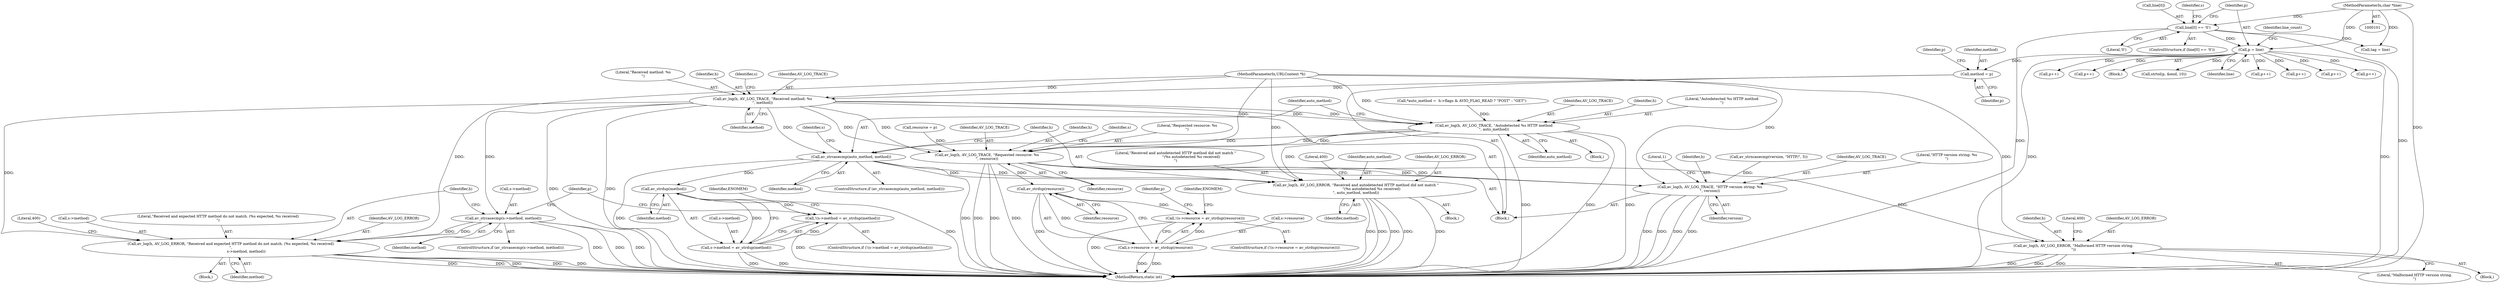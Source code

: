 digraph "0_FFmpeg_2a05c8f813de6f2278827734bf8102291e7484aa_7@pointer" {
"1000158" [label="(Call,method = p)"];
"1000145" [label="(Call,p = line)"];
"1000132" [label="(Call,line[0] == '\0')"];
"1000103" [label="(MethodParameterIn,char *line)"];
"1000176" [label="(Call,av_log(h, AV_LOG_TRACE, \"Received method: %s\n\", method))"];
"1000187" [label="(Call,av_strcasecmp(s->method, method))"];
"1000193" [label="(Call,av_log(h, AV_LOG_ERROR, \"Received and expected HTTP method do not match. (%s expected, %s received)\n\",\n                           s->method, method))"];
"1000208" [label="(Call,av_log(h, AV_LOG_TRACE, \"Autodetected %s HTTP method\n\", auto_method))"];
"1000214" [label="(Call,av_strcasecmp(auto_method, method))"];
"1000218" [label="(Call,av_log(h, AV_LOG_ERROR, \"Received and autodetected HTTP method did not match \"\n                           \"(%s autodetected %s received)\n\", auto_method, method))"];
"1000235" [label="(Call,av_strdup(method))"];
"1000230" [label="(Call,!(s->method = av_strdup(method)))"];
"1000231" [label="(Call,s->method = av_strdup(method))"];
"1000261" [label="(Call,av_log(h, AV_LOG_TRACE, \"Requested resource: %s\n\", resource))"];
"1000272" [label="(Call,av_strdup(resource))"];
"1000267" [label="(Call,!(s->resource = av_strdup(resource)))"];
"1000268" [label="(Call,s->resource = av_strdup(resource))"];
"1000306" [label="(Call,av_log(h, AV_LOG_ERROR, \"Malformed HTTP version string.\n\"))"];
"1000315" [label="(Call,av_log(h, AV_LOG_TRACE, \"HTTP version string: %s\n\", version))"];
"1000381" [label="(Call,p++)"];
"1000246" [label="(Call,resource = p)"];
"1000195" [label="(Identifier,AV_LOG_ERROR)"];
"1000180" [label="(Identifier,method)"];
"1000272" [label="(Call,av_strdup(resource))"];
"1000140" [label="(Identifier,s)"];
"1000103" [label="(MethodParameterIn,char *line)"];
"1000235" [label="(Call,av_strdup(method))"];
"1000267" [label="(Call,!(s->resource = av_strdup(resource)))"];
"1000266" [label="(ControlStructure,if (!(s->resource = av_strdup(resource))))"];
"1000177" [label="(Identifier,h)"];
"1000150" [label="(Identifier,line_count)"];
"1000317" [label="(Identifier,AV_LOG_TRACE)"];
"1000192" [label="(Block,)"];
"1000216" [label="(Identifier,method)"];
"1000239" [label="(Identifier,ENOMEM)"];
"1000169" [label="(Call,p++)"];
"1000106" [label="(Block,)"];
"1000280" [label="(Identifier,p)"];
"1000394" [label="(Call,tag = line)"];
"1000145" [label="(Call,p = line)"];
"1000276" [label="(Identifier,ENOMEM)"];
"1000193" [label="(Call,av_log(h, AV_LOG_ERROR, \"Received and expected HTTP method do not match. (%s expected, %s received)\n\",\n                           s->method, method))"];
"1000212" [label="(Identifier,auto_method)"];
"1000318" [label="(Literal,\"HTTP version string: %s\n\")"];
"1000236" [label="(Identifier,method)"];
"1000217" [label="(Block,)"];
"1000114" [label="(Call,*auto_method =  h->flags & AVIO_FLAG_READ ? \"POST\" : \"GET\")"];
"1000684" [label="(MethodReturn,static int)"];
"1000213" [label="(ControlStructure,if (av_strcasecmp(auto_method, method)))"];
"1000194" [label="(Identifier,h)"];
"1000210" [label="(Identifier,AV_LOG_TRACE)"];
"1000226" [label="(Literal,400)"];
"1000344" [label="(Call,strtol(p, &end, 10))"];
"1000183" [label="(Identifier,s)"];
"1000265" [label="(Identifier,resource)"];
"1000261" [label="(Call,av_log(h, AV_LOG_TRACE, \"Requested resource: %s\n\", resource))"];
"1000203" [label="(Literal,400)"];
"1000312" [label="(Literal,400)"];
"1000176" [label="(Call,av_log(h, AV_LOG_TRACE, \"Received method: %s\n\", method))"];
"1000233" [label="(Identifier,s)"];
"1000219" [label="(Identifier,h)"];
"1000147" [label="(Identifier,line)"];
"1000232" [label="(Call,s->method)"];
"1000209" [label="(Identifier,h)"];
"1000222" [label="(Identifier,auto_method)"];
"1000229" [label="(ControlStructure,if (!(s->method = av_strdup(method))))"];
"1000683" [label="(Literal,1)"];
"1000220" [label="(Identifier,AV_LOG_ERROR)"];
"1000305" [label="(Block,)"];
"1000207" [label="(Block,)"];
"1000263" [label="(Identifier,AV_LOG_TRACE)"];
"1000132" [label="(Call,line[0] == '\0')"];
"1000158" [label="(Call,method = p)"];
"1000214" [label="(Call,av_strcasecmp(auto_method, method))"];
"1000269" [label="(Call,s->resource)"];
"1000191" [label="(Identifier,method)"];
"1000188" [label="(Call,s->method)"];
"1000262" [label="(Identifier,h)"];
"1000268" [label="(Call,s->resource = av_strdup(resource))"];
"1000315" [label="(Call,av_log(h, AV_LOG_TRACE, \"HTTP version string: %s\n\", version))"];
"1000173" [label="(Call,p++)"];
"1000270" [label="(Identifier,s)"];
"1000223" [label="(Identifier,method)"];
"1000308" [label="(Identifier,AV_LOG_ERROR)"];
"1000164" [label="(Identifier,p)"];
"1000397" [label="(Call,p++)"];
"1000309" [label="(Literal,\"Malformed HTTP version string.\n\")"];
"1000197" [label="(Call,s->method)"];
"1000211" [label="(Literal,\"Autodetected %s HTTP method\n\")"];
"1000187" [label="(Call,av_strcasecmp(s->method, method))"];
"1000196" [label="(Literal,\"Received and expected HTTP method do not match. (%s expected, %s received)\n\")"];
"1000102" [label="(MethodParameterIn,URLContext *h)"];
"1000231" [label="(Call,s->method = av_strdup(method))"];
"1000307" [label="(Identifier,h)"];
"1000146" [label="(Identifier,p)"];
"1000338" [label="(Call,p++)"];
"1000243" [label="(Identifier,p)"];
"1000157" [label="(Block,)"];
"1000200" [label="(Identifier,method)"];
"1000316" [label="(Identifier,h)"];
"1000273" [label="(Identifier,resource)"];
"1000186" [label="(ControlStructure,if (av_strcasecmp(s->method, method)))"];
"1000136" [label="(Literal,'\0')"];
"1000319" [label="(Identifier,version)"];
"1000332" [label="(Call,p++)"];
"1000301" [label="(Call,av_strncasecmp(version, \"HTTP/\", 5))"];
"1000160" [label="(Identifier,p)"];
"1000131" [label="(ControlStructure,if (line[0] == '\0'))"];
"1000133" [label="(Call,line[0])"];
"1000221" [label="(Literal,\"Received and autodetected HTTP method did not match \"\n                           \"(%s autodetected %s received)\n\")"];
"1000230" [label="(Call,!(s->method = av_strdup(method)))"];
"1000178" [label="(Identifier,AV_LOG_TRACE)"];
"1000306" [label="(Call,av_log(h, AV_LOG_ERROR, \"Malformed HTTP version string.\n\"))"];
"1000264" [label="(Literal,\"Requested resource: %s\n\")"];
"1000159" [label="(Identifier,method)"];
"1000208" [label="(Call,av_log(h, AV_LOG_TRACE, \"Autodetected %s HTTP method\n\", auto_method))"];
"1000218" [label="(Call,av_log(h, AV_LOG_ERROR, \"Received and autodetected HTTP method did not match \"\n                           \"(%s autodetected %s received)\n\", auto_method, method))"];
"1000179" [label="(Literal,\"Received method: %s\n\")"];
"1000215" [label="(Identifier,auto_method)"];
"1000158" -> "1000157"  [label="AST: "];
"1000158" -> "1000160"  [label="CFG: "];
"1000159" -> "1000158"  [label="AST: "];
"1000160" -> "1000158"  [label="AST: "];
"1000164" -> "1000158"  [label="CFG: "];
"1000145" -> "1000158"  [label="DDG: "];
"1000158" -> "1000176"  [label="DDG: "];
"1000145" -> "1000106"  [label="AST: "];
"1000145" -> "1000147"  [label="CFG: "];
"1000146" -> "1000145"  [label="AST: "];
"1000147" -> "1000145"  [label="AST: "];
"1000150" -> "1000145"  [label="CFG: "];
"1000145" -> "1000684"  [label="DDG: "];
"1000145" -> "1000684"  [label="DDG: "];
"1000132" -> "1000145"  [label="DDG: "];
"1000103" -> "1000145"  [label="DDG: "];
"1000145" -> "1000169"  [label="DDG: "];
"1000145" -> "1000173"  [label="DDG: "];
"1000145" -> "1000332"  [label="DDG: "];
"1000145" -> "1000338"  [label="DDG: "];
"1000145" -> "1000344"  [label="DDG: "];
"1000145" -> "1000381"  [label="DDG: "];
"1000145" -> "1000397"  [label="DDG: "];
"1000132" -> "1000131"  [label="AST: "];
"1000132" -> "1000136"  [label="CFG: "];
"1000133" -> "1000132"  [label="AST: "];
"1000136" -> "1000132"  [label="AST: "];
"1000140" -> "1000132"  [label="CFG: "];
"1000146" -> "1000132"  [label="CFG: "];
"1000132" -> "1000684"  [label="DDG: "];
"1000132" -> "1000684"  [label="DDG: "];
"1000103" -> "1000132"  [label="DDG: "];
"1000132" -> "1000394"  [label="DDG: "];
"1000103" -> "1000101"  [label="AST: "];
"1000103" -> "1000684"  [label="DDG: "];
"1000103" -> "1000394"  [label="DDG: "];
"1000176" -> "1000157"  [label="AST: "];
"1000176" -> "1000180"  [label="CFG: "];
"1000177" -> "1000176"  [label="AST: "];
"1000178" -> "1000176"  [label="AST: "];
"1000179" -> "1000176"  [label="AST: "];
"1000180" -> "1000176"  [label="AST: "];
"1000183" -> "1000176"  [label="CFG: "];
"1000176" -> "1000684"  [label="DDG: "];
"1000176" -> "1000684"  [label="DDG: "];
"1000102" -> "1000176"  [label="DDG: "];
"1000176" -> "1000187"  [label="DDG: "];
"1000176" -> "1000193"  [label="DDG: "];
"1000176" -> "1000208"  [label="DDG: "];
"1000176" -> "1000208"  [label="DDG: "];
"1000176" -> "1000214"  [label="DDG: "];
"1000176" -> "1000261"  [label="DDG: "];
"1000176" -> "1000261"  [label="DDG: "];
"1000187" -> "1000186"  [label="AST: "];
"1000187" -> "1000191"  [label="CFG: "];
"1000188" -> "1000187"  [label="AST: "];
"1000191" -> "1000187"  [label="AST: "];
"1000194" -> "1000187"  [label="CFG: "];
"1000243" -> "1000187"  [label="CFG: "];
"1000187" -> "1000684"  [label="DDG: "];
"1000187" -> "1000684"  [label="DDG: "];
"1000187" -> "1000684"  [label="DDG: "];
"1000187" -> "1000193"  [label="DDG: "];
"1000187" -> "1000193"  [label="DDG: "];
"1000193" -> "1000192"  [label="AST: "];
"1000193" -> "1000200"  [label="CFG: "];
"1000194" -> "1000193"  [label="AST: "];
"1000195" -> "1000193"  [label="AST: "];
"1000196" -> "1000193"  [label="AST: "];
"1000197" -> "1000193"  [label="AST: "];
"1000200" -> "1000193"  [label="AST: "];
"1000203" -> "1000193"  [label="CFG: "];
"1000193" -> "1000684"  [label="DDG: "];
"1000193" -> "1000684"  [label="DDG: "];
"1000193" -> "1000684"  [label="DDG: "];
"1000193" -> "1000684"  [label="DDG: "];
"1000193" -> "1000684"  [label="DDG: "];
"1000102" -> "1000193"  [label="DDG: "];
"1000208" -> "1000207"  [label="AST: "];
"1000208" -> "1000212"  [label="CFG: "];
"1000209" -> "1000208"  [label="AST: "];
"1000210" -> "1000208"  [label="AST: "];
"1000211" -> "1000208"  [label="AST: "];
"1000212" -> "1000208"  [label="AST: "];
"1000215" -> "1000208"  [label="CFG: "];
"1000208" -> "1000684"  [label="DDG: "];
"1000208" -> "1000684"  [label="DDG: "];
"1000208" -> "1000684"  [label="DDG: "];
"1000102" -> "1000208"  [label="DDG: "];
"1000114" -> "1000208"  [label="DDG: "];
"1000208" -> "1000214"  [label="DDG: "];
"1000208" -> "1000218"  [label="DDG: "];
"1000208" -> "1000261"  [label="DDG: "];
"1000208" -> "1000261"  [label="DDG: "];
"1000214" -> "1000213"  [label="AST: "];
"1000214" -> "1000216"  [label="CFG: "];
"1000215" -> "1000214"  [label="AST: "];
"1000216" -> "1000214"  [label="AST: "];
"1000219" -> "1000214"  [label="CFG: "];
"1000233" -> "1000214"  [label="CFG: "];
"1000214" -> "1000684"  [label="DDG: "];
"1000214" -> "1000684"  [label="DDG: "];
"1000214" -> "1000218"  [label="DDG: "];
"1000214" -> "1000218"  [label="DDG: "];
"1000214" -> "1000235"  [label="DDG: "];
"1000218" -> "1000217"  [label="AST: "];
"1000218" -> "1000223"  [label="CFG: "];
"1000219" -> "1000218"  [label="AST: "];
"1000220" -> "1000218"  [label="AST: "];
"1000221" -> "1000218"  [label="AST: "];
"1000222" -> "1000218"  [label="AST: "];
"1000223" -> "1000218"  [label="AST: "];
"1000226" -> "1000218"  [label="CFG: "];
"1000218" -> "1000684"  [label="DDG: "];
"1000218" -> "1000684"  [label="DDG: "];
"1000218" -> "1000684"  [label="DDG: "];
"1000218" -> "1000684"  [label="DDG: "];
"1000218" -> "1000684"  [label="DDG: "];
"1000102" -> "1000218"  [label="DDG: "];
"1000235" -> "1000231"  [label="AST: "];
"1000235" -> "1000236"  [label="CFG: "];
"1000236" -> "1000235"  [label="AST: "];
"1000231" -> "1000235"  [label="CFG: "];
"1000235" -> "1000684"  [label="DDG: "];
"1000235" -> "1000230"  [label="DDG: "];
"1000235" -> "1000231"  [label="DDG: "];
"1000230" -> "1000229"  [label="AST: "];
"1000230" -> "1000231"  [label="CFG: "];
"1000231" -> "1000230"  [label="AST: "];
"1000239" -> "1000230"  [label="CFG: "];
"1000243" -> "1000230"  [label="CFG: "];
"1000230" -> "1000684"  [label="DDG: "];
"1000231" -> "1000230"  [label="DDG: "];
"1000232" -> "1000231"  [label="AST: "];
"1000231" -> "1000684"  [label="DDG: "];
"1000231" -> "1000684"  [label="DDG: "];
"1000261" -> "1000157"  [label="AST: "];
"1000261" -> "1000265"  [label="CFG: "];
"1000262" -> "1000261"  [label="AST: "];
"1000263" -> "1000261"  [label="AST: "];
"1000264" -> "1000261"  [label="AST: "];
"1000265" -> "1000261"  [label="AST: "];
"1000270" -> "1000261"  [label="CFG: "];
"1000261" -> "1000684"  [label="DDG: "];
"1000261" -> "1000684"  [label="DDG: "];
"1000261" -> "1000684"  [label="DDG: "];
"1000102" -> "1000261"  [label="DDG: "];
"1000246" -> "1000261"  [label="DDG: "];
"1000261" -> "1000272"  [label="DDG: "];
"1000261" -> "1000306"  [label="DDG: "];
"1000261" -> "1000315"  [label="DDG: "];
"1000261" -> "1000315"  [label="DDG: "];
"1000272" -> "1000268"  [label="AST: "];
"1000272" -> "1000273"  [label="CFG: "];
"1000273" -> "1000272"  [label="AST: "];
"1000268" -> "1000272"  [label="CFG: "];
"1000272" -> "1000684"  [label="DDG: "];
"1000272" -> "1000267"  [label="DDG: "];
"1000272" -> "1000268"  [label="DDG: "];
"1000267" -> "1000266"  [label="AST: "];
"1000267" -> "1000268"  [label="CFG: "];
"1000268" -> "1000267"  [label="AST: "];
"1000276" -> "1000267"  [label="CFG: "];
"1000280" -> "1000267"  [label="CFG: "];
"1000267" -> "1000684"  [label="DDG: "];
"1000268" -> "1000267"  [label="DDG: "];
"1000269" -> "1000268"  [label="AST: "];
"1000268" -> "1000684"  [label="DDG: "];
"1000268" -> "1000684"  [label="DDG: "];
"1000306" -> "1000305"  [label="AST: "];
"1000306" -> "1000309"  [label="CFG: "];
"1000307" -> "1000306"  [label="AST: "];
"1000308" -> "1000306"  [label="AST: "];
"1000309" -> "1000306"  [label="AST: "];
"1000312" -> "1000306"  [label="CFG: "];
"1000306" -> "1000684"  [label="DDG: "];
"1000306" -> "1000684"  [label="DDG: "];
"1000306" -> "1000684"  [label="DDG: "];
"1000102" -> "1000306"  [label="DDG: "];
"1000315" -> "1000157"  [label="AST: "];
"1000315" -> "1000319"  [label="CFG: "];
"1000316" -> "1000315"  [label="AST: "];
"1000317" -> "1000315"  [label="AST: "];
"1000318" -> "1000315"  [label="AST: "];
"1000319" -> "1000315"  [label="AST: "];
"1000683" -> "1000315"  [label="CFG: "];
"1000315" -> "1000684"  [label="DDG: "];
"1000315" -> "1000684"  [label="DDG: "];
"1000315" -> "1000684"  [label="DDG: "];
"1000315" -> "1000684"  [label="DDG: "];
"1000102" -> "1000315"  [label="DDG: "];
"1000301" -> "1000315"  [label="DDG: "];
}
